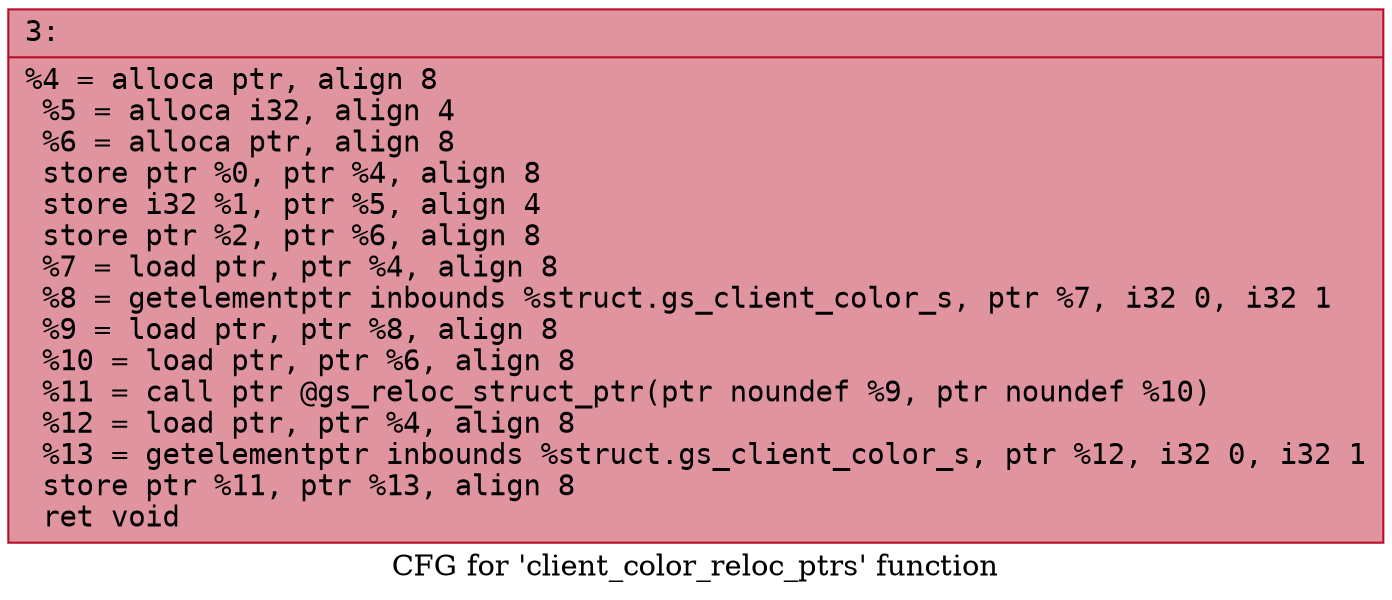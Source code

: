 digraph "CFG for 'client_color_reloc_ptrs' function" {
	label="CFG for 'client_color_reloc_ptrs' function";

	Node0x60000256ce10 [shape=record,color="#b70d28ff", style=filled, fillcolor="#b70d2870" fontname="Courier",label="{3:\l|  %4 = alloca ptr, align 8\l  %5 = alloca i32, align 4\l  %6 = alloca ptr, align 8\l  store ptr %0, ptr %4, align 8\l  store i32 %1, ptr %5, align 4\l  store ptr %2, ptr %6, align 8\l  %7 = load ptr, ptr %4, align 8\l  %8 = getelementptr inbounds %struct.gs_client_color_s, ptr %7, i32 0, i32 1\l  %9 = load ptr, ptr %8, align 8\l  %10 = load ptr, ptr %6, align 8\l  %11 = call ptr @gs_reloc_struct_ptr(ptr noundef %9, ptr noundef %10)\l  %12 = load ptr, ptr %4, align 8\l  %13 = getelementptr inbounds %struct.gs_client_color_s, ptr %12, i32 0, i32 1\l  store ptr %11, ptr %13, align 8\l  ret void\l}"];
}
